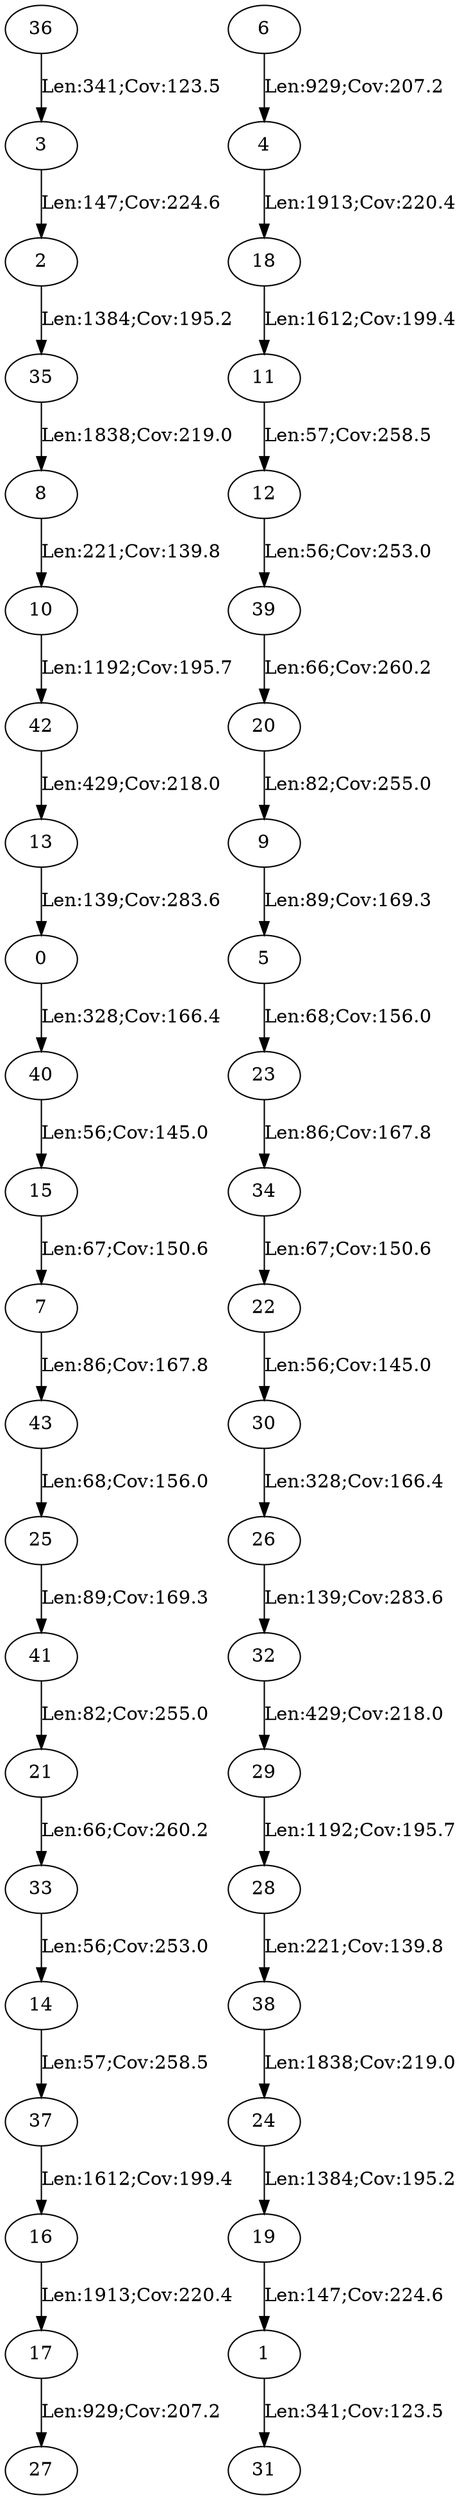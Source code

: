 digraph {
0;
1;
2;
3;
4;
5;
6;
7;
8;
9;
10;
11;
12;
13;
14;
15;
16;
17;
18;
19;
20;
21;
22;
23;
24;
25;
26;
27;
28;
29;
30;
31;
32;
33;
34;
35;
36;
37;
38;
39;
40;
41;
42;
43;
22 -> 30 [label="Len:56;Cov:145.0"];
40 -> 15 [label="Len:56;Cov:145.0"];
12 -> 39 [label="Len:56;Cov:253.0"];
33 -> 14 [label="Len:56;Cov:253.0"];
14 -> 37 [label="Len:57;Cov:258.5"];
20 -> 9 [label="Len:82;Cov:255.0"];
9 -> 5 [label="Len:89;Cov:169.3"];
11 -> 12 [label="Len:57;Cov:258.5"];
23 -> 34 [label="Len:86;Cov:167.8"];
19 -> 1 [label="Len:147;Cov:224.6"];
41 -> 21 [label="Len:82;Cov:255.0"];
43 -> 25 [label="Len:68;Cov:156.0"];
39 -> 20 [label="Len:66;Cov:260.2"];
15 -> 7 [label="Len:67;Cov:150.6"];
25 -> 41 [label="Len:89;Cov:169.3"];
13 -> 0 [label="Len:139;Cov:283.6"];
21 -> 33 [label="Len:66;Cov:260.2"];
34 -> 22 [label="Len:67;Cov:150.6"];
8 -> 10 [label="Len:221;Cov:139.8"];
28 -> 38 [label="Len:221;Cov:139.8"];
26 -> 32 [label="Len:139;Cov:283.6"];
7 -> 43 [label="Len:86;Cov:167.8"];
10 -> 42 [label="Len:1192;Cov:195.7"];
32 -> 29 [label="Len:429;Cov:218.0"];
3 -> 2 [label="Len:147;Cov:224.6"];
5 -> 23 [label="Len:68;Cov:156.0"];
17 -> 27 [label="Len:929;Cov:207.2"];
0 -> 40 [label="Len:328;Cov:166.4"];
2 -> 35 [label="Len:1384;Cov:195.2"];
4 -> 18 [label="Len:1913;Cov:220.4"];
16 -> 17 [label="Len:1913;Cov:220.4"];
36 -> 3 [label="Len:341;Cov:123.5"];
29 -> 28 [label="Len:1192;Cov:195.7"];
1 -> 31 [label="Len:341;Cov:123.5"];
30 -> 26 [label="Len:328;Cov:166.4"];
37 -> 16 [label="Len:1612;Cov:199.4"];
42 -> 13 [label="Len:429;Cov:218.0"];
18 -> 11 [label="Len:1612;Cov:199.4"];
24 -> 19 [label="Len:1384;Cov:195.2"];
38 -> 24 [label="Len:1838;Cov:219.0"];
35 -> 8 [label="Len:1838;Cov:219.0"];
6 -> 4 [label="Len:929;Cov:207.2"];
}